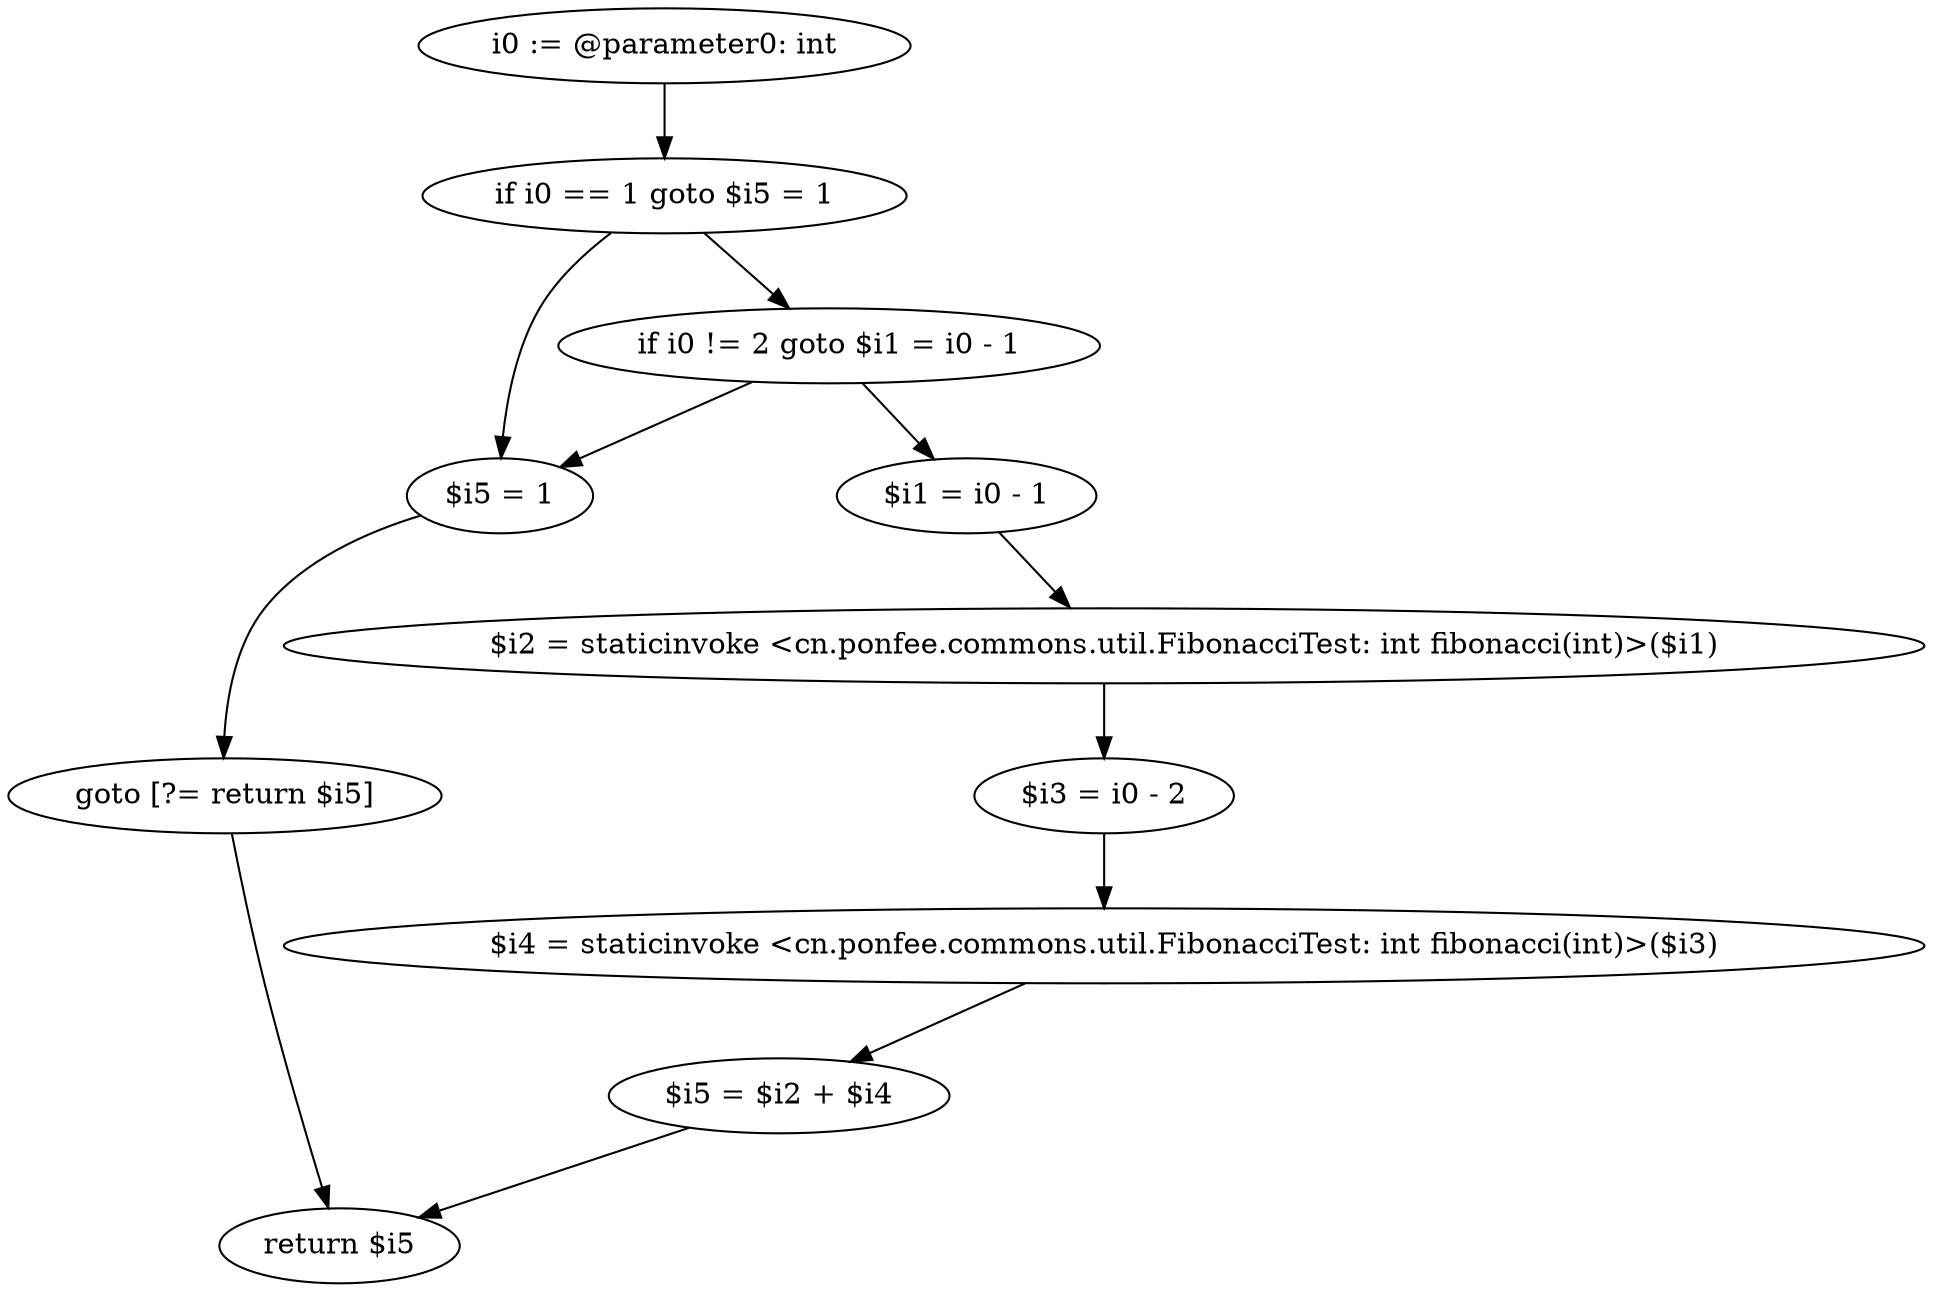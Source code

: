 digraph "unitGraph" {
    "i0 := @parameter0: int"
    "if i0 == 1 goto $i5 = 1"
    "if i0 != 2 goto $i1 = i0 - 1"
    "$i5 = 1"
    "goto [?= return $i5]"
    "$i1 = i0 - 1"
    "$i2 = staticinvoke <cn.ponfee.commons.util.FibonacciTest: int fibonacci(int)>($i1)"
    "$i3 = i0 - 2"
    "$i4 = staticinvoke <cn.ponfee.commons.util.FibonacciTest: int fibonacci(int)>($i3)"
    "$i5 = $i2 + $i4"
    "return $i5"
    "i0 := @parameter0: int"->"if i0 == 1 goto $i5 = 1";
    "if i0 == 1 goto $i5 = 1"->"if i0 != 2 goto $i1 = i0 - 1";
    "if i0 == 1 goto $i5 = 1"->"$i5 = 1";
    "if i0 != 2 goto $i1 = i0 - 1"->"$i5 = 1";
    "if i0 != 2 goto $i1 = i0 - 1"->"$i1 = i0 - 1";
    "$i5 = 1"->"goto [?= return $i5]";
    "goto [?= return $i5]"->"return $i5";
    "$i1 = i0 - 1"->"$i2 = staticinvoke <cn.ponfee.commons.util.FibonacciTest: int fibonacci(int)>($i1)";
    "$i2 = staticinvoke <cn.ponfee.commons.util.FibonacciTest: int fibonacci(int)>($i1)"->"$i3 = i0 - 2";
    "$i3 = i0 - 2"->"$i4 = staticinvoke <cn.ponfee.commons.util.FibonacciTest: int fibonacci(int)>($i3)";
    "$i4 = staticinvoke <cn.ponfee.commons.util.FibonacciTest: int fibonacci(int)>($i3)"->"$i5 = $i2 + $i4";
    "$i5 = $i2 + $i4"->"return $i5";
}
